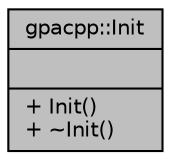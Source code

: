 digraph "gpacpp::Init"
{
 // INTERACTIVE_SVG=YES
  edge [fontname="Helvetica",fontsize="10",labelfontname="Helvetica",labelfontsize="10"];
  node [fontname="Helvetica",fontsize="10",shape=record];
  Node1 [label="{gpacpp::Init\n||+ Init()\l+ ~Init()\l}",height=0.2,width=0.4,color="black", fillcolor="grey75", style="filled", fontcolor="black"];
}
